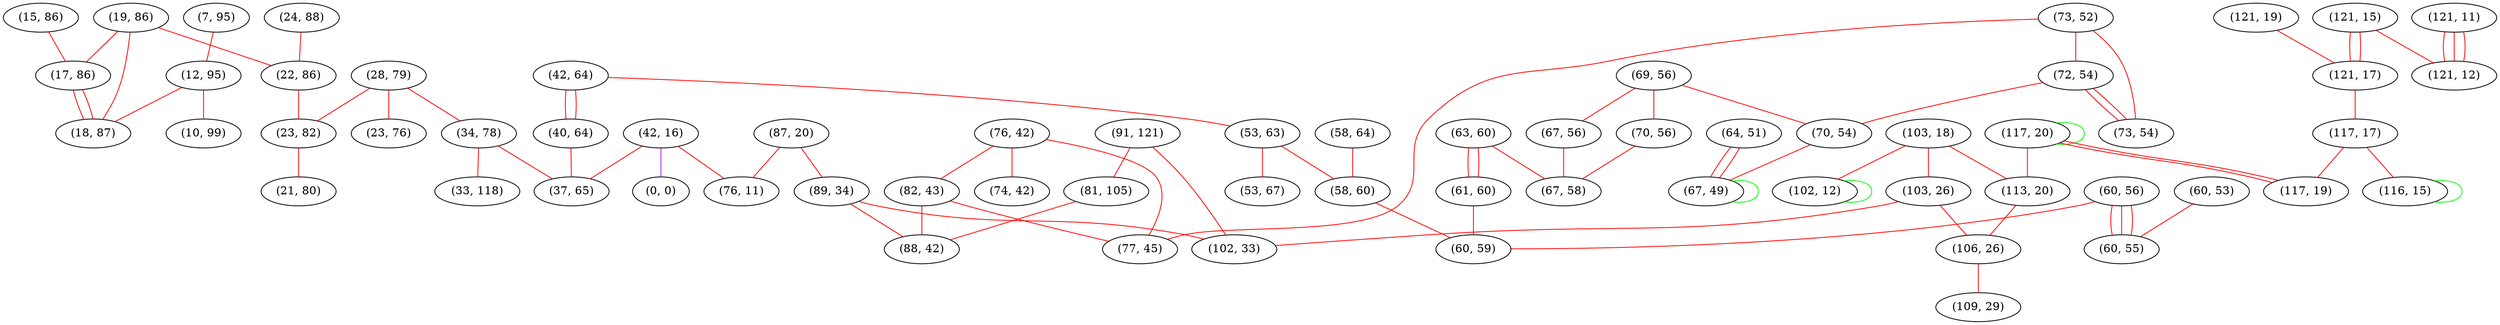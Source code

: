 graph "" {
"(15, 86)";
"(19, 86)";
"(42, 16)";
"(64, 51)";
"(91, 121)";
"(117, 20)";
"(87, 20)";
"(24, 88)";
"(17, 86)";
"(7, 95)";
"(76, 11)";
"(76, 42)";
"(89, 34)";
"(42, 64)";
"(82, 43)";
"(60, 56)";
"(63, 60)";
"(69, 56)";
"(121, 11)";
"(73, 52)";
"(22, 86)";
"(58, 64)";
"(103, 18)";
"(60, 53)";
"(28, 79)";
"(53, 63)";
"(121, 15)";
"(70, 56)";
"(102, 12)";
"(34, 78)";
"(23, 82)";
"(67, 56)";
"(61, 60)";
"(121, 19)";
"(81, 105)";
"(103, 26)";
"(74, 42)";
"(72, 54)";
"(121, 17)";
"(58, 60)";
"(53, 67)";
"(12, 95)";
"(121, 12)";
"(21, 80)";
"(70, 54)";
"(23, 76)";
"(117, 17)";
"(116, 15)";
"(88, 42)";
"(18, 87)";
"(67, 49)";
"(33, 118)";
"(77, 45)";
"(0, 0)";
"(102, 33)";
"(40, 64)";
"(73, 54)";
"(113, 20)";
"(60, 59)";
"(106, 26)";
"(37, 65)";
"(67, 58)";
"(117, 19)";
"(10, 99)";
"(60, 55)";
"(109, 29)";
"(15, 86)" -- "(17, 86)"  [color=red, key=0, weight=1];
"(19, 86)" -- "(18, 87)"  [color=red, key=0, weight=1];
"(19, 86)" -- "(17, 86)"  [color=red, key=0, weight=1];
"(19, 86)" -- "(22, 86)"  [color=red, key=0, weight=1];
"(42, 16)" -- "(37, 65)"  [color=red, key=0, weight=1];
"(42, 16)" -- "(0, 0)"  [color=purple, key=0, weight=4];
"(42, 16)" -- "(76, 11)"  [color=red, key=0, weight=1];
"(64, 51)" -- "(67, 49)"  [color=red, key=0, weight=1];
"(64, 51)" -- "(67, 49)"  [color=red, key=1, weight=1];
"(91, 121)" -- "(102, 33)"  [color=red, key=0, weight=1];
"(91, 121)" -- "(81, 105)"  [color=red, key=0, weight=1];
"(117, 20)" -- "(117, 20)"  [color=green, key=0, weight=2];
"(117, 20)" -- "(113, 20)"  [color=red, key=0, weight=1];
"(117, 20)" -- "(117, 19)"  [color=red, key=0, weight=1];
"(117, 20)" -- "(117, 19)"  [color=red, key=1, weight=1];
"(87, 20)" -- "(89, 34)"  [color=red, key=0, weight=1];
"(87, 20)" -- "(76, 11)"  [color=red, key=0, weight=1];
"(24, 88)" -- "(22, 86)"  [color=red, key=0, weight=1];
"(17, 86)" -- "(18, 87)"  [color=red, key=0, weight=1];
"(17, 86)" -- "(18, 87)"  [color=red, key=1, weight=1];
"(7, 95)" -- "(12, 95)"  [color=red, key=0, weight=1];
"(76, 42)" -- "(82, 43)"  [color=red, key=0, weight=1];
"(76, 42)" -- "(77, 45)"  [color=red, key=0, weight=1];
"(76, 42)" -- "(74, 42)"  [color=red, key=0, weight=1];
"(89, 34)" -- "(102, 33)"  [color=red, key=0, weight=1];
"(89, 34)" -- "(88, 42)"  [color=red, key=0, weight=1];
"(42, 64)" -- "(40, 64)"  [color=red, key=0, weight=1];
"(42, 64)" -- "(40, 64)"  [color=red, key=1, weight=1];
"(42, 64)" -- "(53, 63)"  [color=red, key=0, weight=1];
"(82, 43)" -- "(88, 42)"  [color=red, key=0, weight=1];
"(82, 43)" -- "(77, 45)"  [color=red, key=0, weight=1];
"(60, 56)" -- "(60, 55)"  [color=red, key=0, weight=1];
"(60, 56)" -- "(60, 55)"  [color=red, key=1, weight=1];
"(60, 56)" -- "(60, 55)"  [color=red, key=2, weight=1];
"(60, 56)" -- "(60, 59)"  [color=red, key=0, weight=1];
"(63, 60)" -- "(61, 60)"  [color=red, key=0, weight=1];
"(63, 60)" -- "(61, 60)"  [color=red, key=1, weight=1];
"(63, 60)" -- "(67, 58)"  [color=red, key=0, weight=1];
"(69, 56)" -- "(67, 56)"  [color=red, key=0, weight=1];
"(69, 56)" -- "(70, 56)"  [color=red, key=0, weight=1];
"(69, 56)" -- "(70, 54)"  [color=red, key=0, weight=1];
"(121, 11)" -- "(121, 12)"  [color=red, key=0, weight=1];
"(121, 11)" -- "(121, 12)"  [color=red, key=1, weight=1];
"(121, 11)" -- "(121, 12)"  [color=red, key=2, weight=1];
"(73, 52)" -- "(72, 54)"  [color=red, key=0, weight=1];
"(73, 52)" -- "(73, 54)"  [color=red, key=0, weight=1];
"(73, 52)" -- "(77, 45)"  [color=red, key=0, weight=1];
"(22, 86)" -- "(23, 82)"  [color=red, key=0, weight=1];
"(58, 64)" -- "(58, 60)"  [color=red, key=0, weight=1];
"(103, 18)" -- "(102, 12)"  [color=red, key=0, weight=1];
"(103, 18)" -- "(113, 20)"  [color=red, key=0, weight=1];
"(103, 18)" -- "(103, 26)"  [color=red, key=0, weight=1];
"(60, 53)" -- "(60, 55)"  [color=red, key=0, weight=1];
"(28, 79)" -- "(23, 76)"  [color=red, key=0, weight=1];
"(28, 79)" -- "(34, 78)"  [color=red, key=0, weight=1];
"(28, 79)" -- "(23, 82)"  [color=red, key=0, weight=1];
"(53, 63)" -- "(58, 60)"  [color=red, key=0, weight=1];
"(53, 63)" -- "(53, 67)"  [color=red, key=0, weight=1];
"(121, 15)" -- "(121, 17)"  [color=red, key=0, weight=1];
"(121, 15)" -- "(121, 17)"  [color=red, key=1, weight=1];
"(121, 15)" -- "(121, 12)"  [color=red, key=0, weight=1];
"(70, 56)" -- "(67, 58)"  [color=red, key=0, weight=1];
"(102, 12)" -- "(102, 12)"  [color=green, key=0, weight=2];
"(34, 78)" -- "(37, 65)"  [color=red, key=0, weight=1];
"(34, 78)" -- "(33, 118)"  [color=red, key=0, weight=1];
"(23, 82)" -- "(21, 80)"  [color=red, key=0, weight=1];
"(67, 56)" -- "(67, 58)"  [color=red, key=0, weight=1];
"(61, 60)" -- "(60, 59)"  [color=red, key=0, weight=1];
"(121, 19)" -- "(121, 17)"  [color=red, key=0, weight=1];
"(81, 105)" -- "(88, 42)"  [color=red, key=0, weight=1];
"(103, 26)" -- "(102, 33)"  [color=red, key=0, weight=1];
"(103, 26)" -- "(106, 26)"  [color=red, key=0, weight=1];
"(72, 54)" -- "(73, 54)"  [color=red, key=0, weight=1];
"(72, 54)" -- "(73, 54)"  [color=red, key=1, weight=1];
"(72, 54)" -- "(70, 54)"  [color=red, key=0, weight=1];
"(121, 17)" -- "(117, 17)"  [color=red, key=0, weight=1];
"(58, 60)" -- "(60, 59)"  [color=red, key=0, weight=1];
"(12, 95)" -- "(18, 87)"  [color=red, key=0, weight=1];
"(12, 95)" -- "(10, 99)"  [color=red, key=0, weight=1];
"(70, 54)" -- "(67, 49)"  [color=red, key=0, weight=1];
"(117, 17)" -- "(116, 15)"  [color=red, key=0, weight=1];
"(117, 17)" -- "(117, 19)"  [color=red, key=0, weight=1];
"(116, 15)" -- "(116, 15)"  [color=green, key=0, weight=2];
"(67, 49)" -- "(67, 49)"  [color=green, key=0, weight=2];
"(40, 64)" -- "(37, 65)"  [color=red, key=0, weight=1];
"(113, 20)" -- "(106, 26)"  [color=red, key=0, weight=1];
"(106, 26)" -- "(109, 29)"  [color=red, key=0, weight=1];
}
